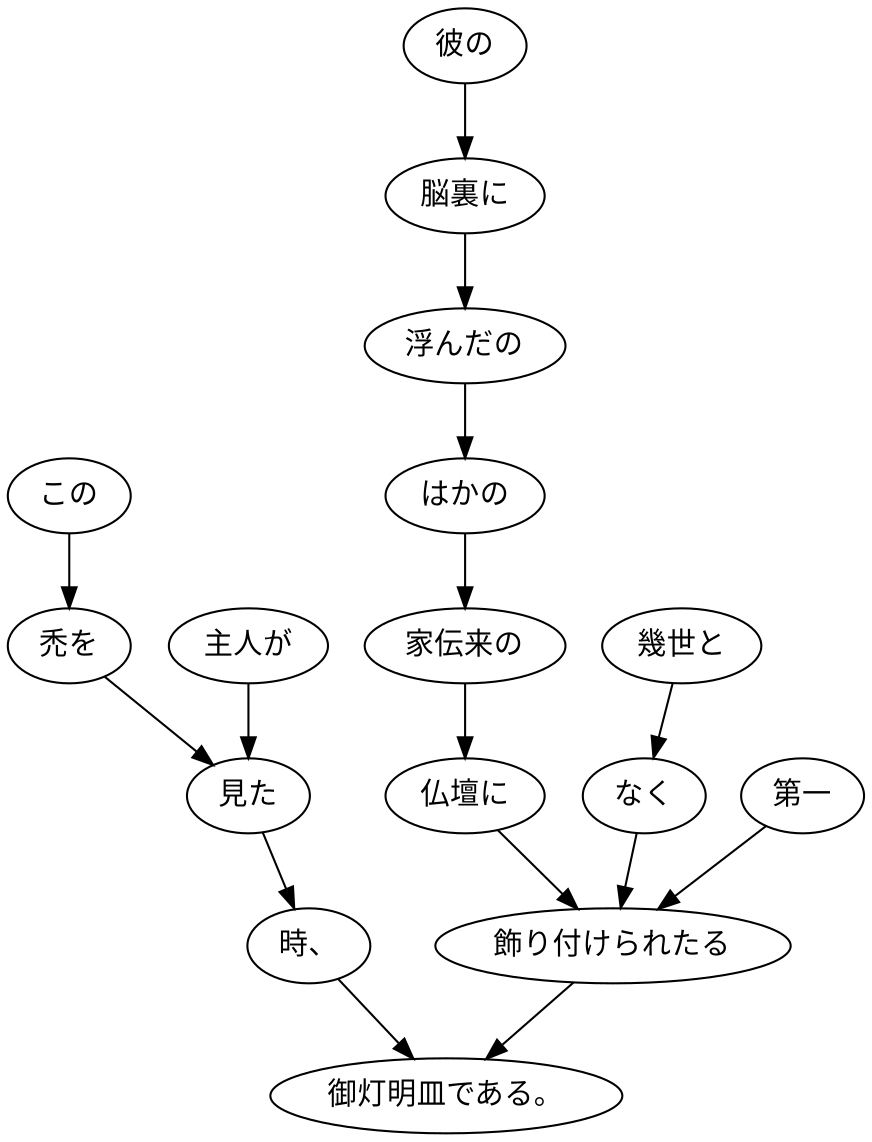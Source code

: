 digraph graph2228 {
	node0 [label="主人が"];
	node1 [label="この"];
	node2 [label="禿を"];
	node3 [label="見た"];
	node4 [label="時、"];
	node5 [label="第一"];
	node6 [label="彼の"];
	node7 [label="脳裏に"];
	node8 [label="浮んだの"];
	node9 [label="はかの"];
	node10 [label="家伝来の"];
	node11 [label="仏壇に"];
	node12 [label="幾世と"];
	node13 [label="なく"];
	node14 [label="飾り付けられたる"];
	node15 [label="御灯明皿である。"];
	node0 -> node3;
	node1 -> node2;
	node2 -> node3;
	node3 -> node4;
	node4 -> node15;
	node5 -> node14;
	node6 -> node7;
	node7 -> node8;
	node8 -> node9;
	node9 -> node10;
	node10 -> node11;
	node11 -> node14;
	node12 -> node13;
	node13 -> node14;
	node14 -> node15;
}
